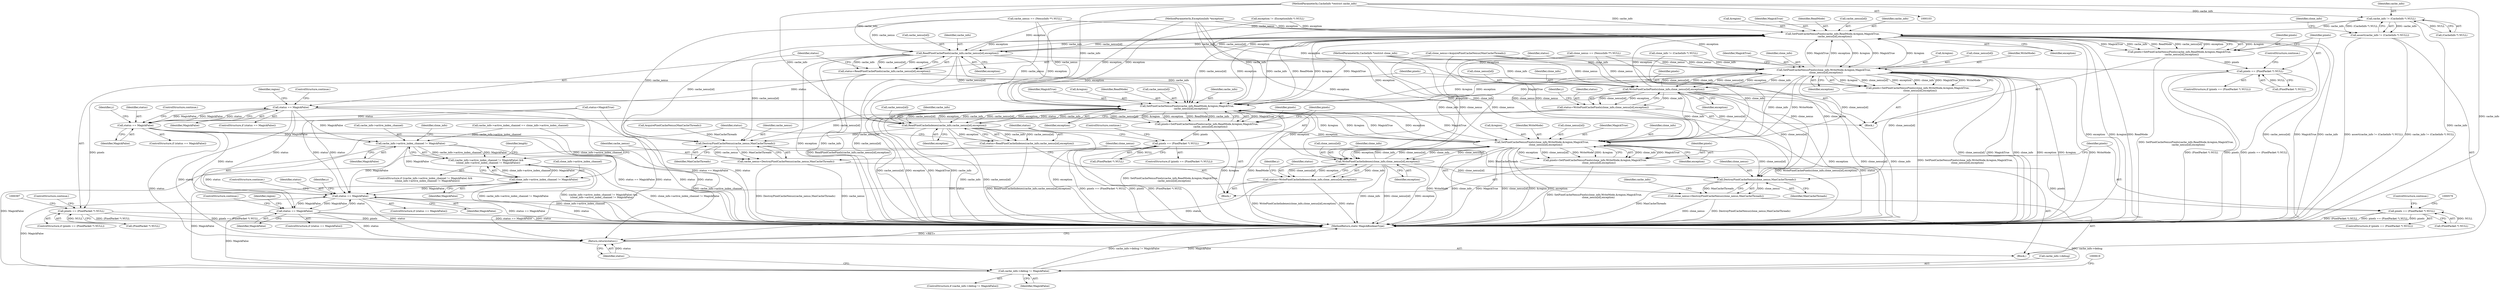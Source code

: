 digraph "0_ImageMagick_a54fe0e8600eaf3dc6fe717d3c0398001507f723@pointer" {
"1000105" [label="(MethodParameterIn,CacheInfo *restrict cache_info)"];
"1000115" [label="(Call,cache_info != (CacheInfo *) NULL)"];
"1000114" [label="(Call,assert(cache_info != (CacheInfo *) NULL))"];
"1000340" [label="(Call,SetPixelCacheNexusPixels(cache_info,ReadMode,&region,MagickTrue,\n      cache_nexus[id],exception))"];
"1000338" [label="(Call,pixels=SetPixelCacheNexusPixels(cache_info,ReadMode,&region,MagickTrue,\n      cache_nexus[id],exception))"];
"1000351" [label="(Call,pixels == (PixelPacket *) NULL)"];
"1000359" [label="(Call,ReadPixelCachePixels(cache_info,cache_nexus[id],exception))"];
"1000357" [label="(Call,status=ReadPixelCachePixels(cache_info,cache_nexus[id],exception))"];
"1000366" [label="(Call,status == MagickFalse)"];
"1000303" [label="(Call,status == MagickFalse)"];
"1000436" [label="(Call,cache_info->active_index_channel != MagickFalse)"];
"1000435" [label="(Call,(cache_info->active_index_channel != MagickFalse) &&\n      (clone_info->active_index_channel != MagickFalse))"];
"1000441" [label="(Call,clone_info->active_index_channel != MagickFalse)"];
"1000485" [label="(Call,status == MagickFalse)"];
"1000548" [label="(Call,status == MagickFalse)"];
"1000611" [label="(Call,cache_info->debug != MagickFalse)"];
"1000645" [label="(Return,return(status);)"];
"1000379" [label="(Call,SetPixelCacheNexusPixels(clone_info,WriteMode,&region,MagickTrue,\n      clone_nexus[id],exception))"];
"1000377" [label="(Call,pixels=SetPixelCacheNexusPixels(clone_info,WriteMode,&region,MagickTrue,\n      clone_nexus[id],exception))"];
"1000390" [label="(Call,pixels == (PixelPacket *) NULL)"];
"1000428" [label="(Call,WritePixelCachePixels(clone_info,clone_nexus[id],exception))"];
"1000426" [label="(Call,status=WritePixelCachePixels(clone_info,clone_nexus[id],exception))"];
"1000522" [label="(Call,SetPixelCacheNexusPixels(cache_info,ReadMode,&region,MagickTrue,\n          cache_nexus[id],exception))"];
"1000520" [label="(Call,pixels=SetPixelCacheNexusPixels(cache_info,ReadMode,&region,MagickTrue,\n          cache_nexus[id],exception))"];
"1000533" [label="(Call,pixels == (PixelPacket *) NULL)"];
"1000541" [label="(Call,ReadPixelCacheIndexes(cache_info,cache_nexus[id],exception))"];
"1000539" [label="(Call,status=ReadPixelCacheIndexes(cache_info,cache_nexus[id],exception))"];
"1000561" [label="(Call,SetPixelCacheNexusPixels(clone_info,WriteMode,&region,MagickTrue,\n          clone_nexus[id],exception))"];
"1000559" [label="(Call,pixels=SetPixelCacheNexusPixels(clone_info,WriteMode,&region,MagickTrue,\n          clone_nexus[id],exception))"];
"1000572" [label="(Call,pixels == (PixelPacket *) NULL)"];
"1000594" [label="(Call,WritePixelCacheIndexes(clone_info,clone_nexus[id],exception))"];
"1000592" [label="(Call,status=WritePixelCacheIndexes(clone_info,clone_nexus[id],exception))"];
"1000607" [label="(Call,DestroyPixelCacheNexus(clone_nexus,MaxCacheThreads))"];
"1000605" [label="(Call,clone_nexus=DestroyPixelCacheNexus(clone_nexus,MaxCacheThreads))"];
"1000602" [label="(Call,DestroyPixelCacheNexus(cache_nexus,MaxCacheThreads))"];
"1000600" [label="(Call,cache_nexus=DestroyPixelCacheNexus(cache_nexus,MaxCacheThreads))"];
"1000491" [label="(Identifier,y)"];
"1000350" [label="(ControlStructure,if (pixels == (PixelPacket *) NULL))"];
"1000295" [label="(Block,)"];
"1000305" [label="(Identifier,MagickFalse)"];
"1000441" [label="(Call,clone_info->active_index_channel != MagickFalse)"];
"1000577" [label="(ControlStructure,continue;)"];
"1000603" [label="(Identifier,cache_nexus)"];
"1000613" [label="(Identifier,cache_info)"];
"1000254" [label="(Call,clone_nexus == (NexusInfo **) NULL)"];
"1000542" [label="(Identifier,cache_info)"];
"1000368" [label="(Identifier,MagickFalse)"];
"1000427" [label="(Identifier,status)"];
"1000532" [label="(ControlStructure,if (pixels == (PixelPacket *) NULL))"];
"1000107" [label="(Block,)"];
"1000527" [label="(Identifier,MagickTrue)"];
"1000382" [label="(Call,&region)"];
"1000372" [label="(Identifier,region)"];
"1000571" [label="(ControlStructure,if (pixels == (PixelPacket *) NULL))"];
"1000612" [label="(Call,cache_info->debug)"];
"1000538" [label="(ControlStructure,continue;)"];
"1000567" [label="(Call,clone_nexus[id])"];
"1000361" [label="(Call,cache_nexus[id])"];
"1000279" [label="(Call,status=MagickTrue)"];
"1000392" [label="(Call,(PixelPacket *) NULL)"];
"1000357" [label="(Call,status=ReadPixelCachePixels(cache_info,cache_nexus[id],exception))"];
"1000531" [label="(Identifier,exception)"];
"1000127" [label="(Call,exception != (ExceptionInfo *) NULL)"];
"1000294" [label="(Identifier,y)"];
"1000343" [label="(Call,&region)"];
"1000351" [label="(Call,pixels == (PixelPacket *) NULL)"];
"1000604" [label="(Identifier,MaxCacheThreads)"];
"1000122" [label="(Identifier,clone_info)"];
"1000611" [label="(Call,cache_info->debug != MagickFalse)"];
"1000525" [label="(Call,&region)"];
"1000543" [label="(Call,cache_nexus[id])"];
"1000442" [label="(Call,clone_info->active_index_channel)"];
"1000570" [label="(Identifier,exception)"];
"1000548" [label="(Call,status == MagickFalse)"];
"1000181" [label="(Call,cache_info->active_index_channel == clone_info->active_index_channel)"];
"1000379" [label="(Call,SetPixelCacheNexusPixels(clone_info,WriteMode,&region,MagickTrue,\n      clone_nexus[id],exception))"];
"1000646" [label="(Identifier,status)"];
"1000534" [label="(Identifier,pixels)"];
"1000364" [label="(Identifier,exception)"];
"1000360" [label="(Identifier,cache_info)"];
"1000522" [label="(Call,SetPixelCacheNexusPixels(cache_info,ReadMode,&region,MagickTrue,\n          cache_nexus[id],exception))"];
"1000309" [label="(Identifier,y)"];
"1000488" [label="(ControlStructure,continue;)"];
"1000345" [label="(Identifier,MagickTrue)"];
"1000559" [label="(Call,pixels=SetPixelCacheNexusPixels(clone_info,WriteMode,&region,MagickTrue,\n          clone_nexus[id],exception))"];
"1000524" [label="(Identifier,ReadMode)"];
"1000521" [label="(Identifier,pixels)"];
"1000121" [label="(Call,clone_info != (CacheInfo *) NULL)"];
"1000430" [label="(Call,clone_nexus[id])"];
"1000566" [label="(Identifier,MagickTrue)"];
"1000391" [label="(Identifier,pixels)"];
"1000352" [label="(Identifier,pixels)"];
"1000560" [label="(Identifier,pixels)"];
"1000340" [label="(Call,SetPixelCacheNexusPixels(cache_info,ReadMode,&region,MagickTrue,\n      cache_nexus[id],exception))"];
"1000390" [label="(Call,pixels == (PixelPacket *) NULL)"];
"1000385" [label="(Call,clone_nexus[id])"];
"1000572" [label="(Call,pixels == (PixelPacket *) NULL)"];
"1000609" [label="(Identifier,MaxCacheThreads)"];
"1000304" [label="(Identifier,status)"];
"1000533" [label="(Call,pixels == (PixelPacket *) NULL)"];
"1000647" [label="(MethodReturn,static MagickBooleanType)"];
"1000104" [label="(MethodParameterIn,CacheInfo *restrict clone_info)"];
"1000434" [label="(ControlStructure,if ((cache_info->active_index_channel != MagickFalse) &&\n      (clone_info->active_index_channel != MagickFalse)))"];
"1000539" [label="(Call,status=ReadPixelCacheIndexes(cache_info,cache_nexus[id],exception))"];
"1000550" [label="(Identifier,MagickFalse)"];
"1000546" [label="(Identifier,exception)"];
"1000106" [label="(MethodParameterIn,ExceptionInfo *exception)"];
"1000381" [label="(Identifier,WriteMode)"];
"1000547" [label="(ControlStructure,if (status == MagickFalse))"];
"1000389" [label="(ControlStructure,if (pixels == (PixelPacket *) NULL))"];
"1000365" [label="(ControlStructure,if (status == MagickFalse))"];
"1000116" [label="(Identifier,cache_info)"];
"1000540" [label="(Identifier,status)"];
"1000574" [label="(Call,(PixelPacket *) NULL)"];
"1000541" [label="(Call,ReadPixelCacheIndexes(cache_info,cache_nexus[id],exception))"];
"1000384" [label="(Identifier,MagickTrue)"];
"1000303" [label="(Call,status == MagickFalse)"];
"1000599" [label="(Identifier,exception)"];
"1000342" [label="(Identifier,ReadMode)"];
"1000610" [label="(ControlStructure,if (cache_info->debug != MagickFalse))"];
"1000426" [label="(Call,status=WritePixelCachePixels(clone_info,clone_nexus[id],exception))"];
"1000562" [label="(Identifier,clone_info)"];
"1000380" [label="(Identifier,clone_info)"];
"1000607" [label="(Call,DestroyPixelCacheNexus(clone_nexus,MaxCacheThreads))"];
"1000484" [label="(ControlStructure,if (status == MagickFalse))"];
"1000476" [label="(Identifier,y)"];
"1000377" [label="(Call,pixels=SetPixelCacheNexusPixels(clone_info,WriteMode,&region,MagickTrue,\n      clone_nexus[id],exception))"];
"1000346" [label="(Call,cache_nexus[id])"];
"1000551" [label="(ControlStructure,continue;)"];
"1000378" [label="(Identifier,pixels)"];
"1000615" [label="(Identifier,MagickFalse)"];
"1000554" [label="(Identifier,region)"];
"1000245" [label="(Call,AcquirePixelCacheNexus(MaxCacheThreads))"];
"1000564" [label="(Call,&region)"];
"1000602" [label="(Call,DestroyPixelCacheNexus(cache_nexus,MaxCacheThreads))"];
"1000436" [label="(Call,cache_info->active_index_channel != MagickFalse)"];
"1000433" [label="(Identifier,exception)"];
"1000349" [label="(Identifier,exception)"];
"1000645" [label="(Return,return(status);)"];
"1000594" [label="(Call,WritePixelCacheIndexes(clone_info,clone_nexus[id],exception))"];
"1000339" [label="(Identifier,pixels)"];
"1000573" [label="(Identifier,pixels)"];
"1000600" [label="(Call,cache_nexus=DestroyPixelCacheNexus(cache_nexus,MaxCacheThreads))"];
"1000520" [label="(Call,pixels=SetPixelCacheNexusPixels(cache_info,ReadMode,&region,MagickTrue,\n          cache_nexus[id],exception))"];
"1000445" [label="(Identifier,MagickFalse)"];
"1000338" [label="(Call,pixels=SetPixelCacheNexusPixels(cache_info,ReadMode,&region,MagickTrue,\n      cache_nexus[id],exception))"];
"1000341" [label="(Identifier,cache_info)"];
"1000356" [label="(ControlStructure,continue;)"];
"1000395" [label="(ControlStructure,continue;)"];
"1000605" [label="(Call,clone_nexus=DestroyPixelCacheNexus(clone_nexus,MaxCacheThreads))"];
"1000528" [label="(Call,cache_nexus[id])"];
"1000117" [label="(Call,(CacheInfo *) NULL)"];
"1000601" [label="(Identifier,cache_nexus)"];
"1000249" [label="(Call,cache_nexus == (NexusInfo **) NULL)"];
"1000105" [label="(MethodParameterIn,CacheInfo *restrict cache_info)"];
"1000437" [label="(Call,cache_info->active_index_channel)"];
"1000353" [label="(Call,(PixelPacket *) NULL)"];
"1000367" [label="(Identifier,status)"];
"1000486" [label="(Identifier,status)"];
"1000549" [label="(Identifier,status)"];
"1000523" [label="(Identifier,cache_info)"];
"1000487" [label="(Identifier,MagickFalse)"];
"1000606" [label="(Identifier,clone_nexus)"];
"1000596" [label="(Call,clone_nexus[id])"];
"1000595" [label="(Identifier,clone_info)"];
"1000428" [label="(Call,WritePixelCachePixels(clone_info,clone_nexus[id],exception))"];
"1000440" [label="(Identifier,MagickFalse)"];
"1000114" [label="(Call,assert(cache_info != (CacheInfo *) NULL))"];
"1000243" [label="(Call,clone_nexus=AcquirePixelCacheNexus(MaxCacheThreads))"];
"1000477" [label="(Block,)"];
"1000608" [label="(Identifier,clone_nexus)"];
"1000485" [label="(Call,status == MagickFalse)"];
"1000448" [label="(Identifier,length)"];
"1000369" [label="(ControlStructure,continue;)"];
"1000535" [label="(Call,(PixelPacket *) NULL)"];
"1000592" [label="(Call,status=WritePixelCacheIndexes(clone_info,clone_nexus[id],exception))"];
"1000302" [label="(ControlStructure,if (status == MagickFalse))"];
"1000561" [label="(Call,SetPixelCacheNexusPixels(clone_info,WriteMode,&region,MagickTrue,\n          clone_nexus[id],exception))"];
"1000435" [label="(Call,(cache_info->active_index_channel != MagickFalse) &&\n      (clone_info->active_index_channel != MagickFalse))"];
"1000593" [label="(Identifier,status)"];
"1000388" [label="(Identifier,exception)"];
"1000429" [label="(Identifier,clone_info)"];
"1000563" [label="(Identifier,WriteMode)"];
"1000115" [label="(Call,cache_info != (CacheInfo *) NULL)"];
"1000306" [label="(ControlStructure,continue;)"];
"1000443" [label="(Identifier,clone_info)"];
"1000358" [label="(Identifier,status)"];
"1000359" [label="(Call,ReadPixelCachePixels(cache_info,cache_nexus[id],exception))"];
"1000366" [label="(Call,status == MagickFalse)"];
"1000105" -> "1000103"  [label="AST: "];
"1000105" -> "1000647"  [label="DDG: cache_info"];
"1000105" -> "1000115"  [label="DDG: cache_info"];
"1000105" -> "1000340"  [label="DDG: cache_info"];
"1000105" -> "1000359"  [label="DDG: cache_info"];
"1000105" -> "1000522"  [label="DDG: cache_info"];
"1000105" -> "1000541"  [label="DDG: cache_info"];
"1000115" -> "1000114"  [label="AST: "];
"1000115" -> "1000117"  [label="CFG: "];
"1000116" -> "1000115"  [label="AST: "];
"1000117" -> "1000115"  [label="AST: "];
"1000114" -> "1000115"  [label="CFG: "];
"1000115" -> "1000647"  [label="DDG: cache_info"];
"1000115" -> "1000114"  [label="DDG: cache_info"];
"1000115" -> "1000114"  [label="DDG: (CacheInfo *) NULL"];
"1000117" -> "1000115"  [label="DDG: NULL"];
"1000115" -> "1000340"  [label="DDG: cache_info"];
"1000115" -> "1000522"  [label="DDG: cache_info"];
"1000114" -> "1000107"  [label="AST: "];
"1000122" -> "1000114"  [label="CFG: "];
"1000114" -> "1000647"  [label="DDG: assert(cache_info != (CacheInfo *) NULL)"];
"1000114" -> "1000647"  [label="DDG: cache_info != (CacheInfo *) NULL"];
"1000340" -> "1000338"  [label="AST: "];
"1000340" -> "1000349"  [label="CFG: "];
"1000341" -> "1000340"  [label="AST: "];
"1000342" -> "1000340"  [label="AST: "];
"1000343" -> "1000340"  [label="AST: "];
"1000345" -> "1000340"  [label="AST: "];
"1000346" -> "1000340"  [label="AST: "];
"1000349" -> "1000340"  [label="AST: "];
"1000338" -> "1000340"  [label="CFG: "];
"1000340" -> "1000647"  [label="DDG: exception"];
"1000340" -> "1000647"  [label="DDG: &region"];
"1000340" -> "1000647"  [label="DDG: ReadMode"];
"1000340" -> "1000647"  [label="DDG: cache_nexus[id]"];
"1000340" -> "1000647"  [label="DDG: MagickTrue"];
"1000340" -> "1000647"  [label="DDG: cache_info"];
"1000340" -> "1000338"  [label="DDG: &region"];
"1000340" -> "1000338"  [label="DDG: MagickTrue"];
"1000340" -> "1000338"  [label="DDG: cache_info"];
"1000340" -> "1000338"  [label="DDG: ReadMode"];
"1000340" -> "1000338"  [label="DDG: cache_nexus[id]"];
"1000340" -> "1000338"  [label="DDG: exception"];
"1000359" -> "1000340"  [label="DDG: cache_info"];
"1000359" -> "1000340"  [label="DDG: cache_nexus[id]"];
"1000359" -> "1000340"  [label="DDG: exception"];
"1000379" -> "1000340"  [label="DDG: &region"];
"1000379" -> "1000340"  [label="DDG: MagickTrue"];
"1000379" -> "1000340"  [label="DDG: exception"];
"1000249" -> "1000340"  [label="DDG: cache_nexus"];
"1000428" -> "1000340"  [label="DDG: exception"];
"1000127" -> "1000340"  [label="DDG: exception"];
"1000106" -> "1000340"  [label="DDG: exception"];
"1000340" -> "1000359"  [label="DDG: cache_info"];
"1000340" -> "1000359"  [label="DDG: cache_nexus[id]"];
"1000340" -> "1000359"  [label="DDG: exception"];
"1000340" -> "1000379"  [label="DDG: &region"];
"1000340" -> "1000379"  [label="DDG: MagickTrue"];
"1000340" -> "1000522"  [label="DDG: cache_info"];
"1000340" -> "1000522"  [label="DDG: ReadMode"];
"1000340" -> "1000522"  [label="DDG: &region"];
"1000340" -> "1000522"  [label="DDG: MagickTrue"];
"1000340" -> "1000522"  [label="DDG: cache_nexus[id]"];
"1000340" -> "1000522"  [label="DDG: exception"];
"1000340" -> "1000602"  [label="DDG: cache_nexus[id]"];
"1000338" -> "1000295"  [label="AST: "];
"1000339" -> "1000338"  [label="AST: "];
"1000352" -> "1000338"  [label="CFG: "];
"1000338" -> "1000647"  [label="DDG: SetPixelCacheNexusPixels(cache_info,ReadMode,&region,MagickTrue,\n      cache_nexus[id],exception)"];
"1000338" -> "1000351"  [label="DDG: pixels"];
"1000351" -> "1000350"  [label="AST: "];
"1000351" -> "1000353"  [label="CFG: "];
"1000352" -> "1000351"  [label="AST: "];
"1000353" -> "1000351"  [label="AST: "];
"1000356" -> "1000351"  [label="CFG: "];
"1000358" -> "1000351"  [label="CFG: "];
"1000351" -> "1000647"  [label="DDG: pixels == (PixelPacket *) NULL"];
"1000351" -> "1000647"  [label="DDG: (PixelPacket *) NULL"];
"1000351" -> "1000647"  [label="DDG: pixels"];
"1000353" -> "1000351"  [label="DDG: NULL"];
"1000359" -> "1000357"  [label="AST: "];
"1000359" -> "1000364"  [label="CFG: "];
"1000360" -> "1000359"  [label="AST: "];
"1000361" -> "1000359"  [label="AST: "];
"1000364" -> "1000359"  [label="AST: "];
"1000357" -> "1000359"  [label="CFG: "];
"1000359" -> "1000647"  [label="DDG: cache_nexus[id]"];
"1000359" -> "1000647"  [label="DDG: exception"];
"1000359" -> "1000647"  [label="DDG: cache_info"];
"1000359" -> "1000357"  [label="DDG: cache_info"];
"1000359" -> "1000357"  [label="DDG: cache_nexus[id]"];
"1000359" -> "1000357"  [label="DDG: exception"];
"1000249" -> "1000359"  [label="DDG: cache_nexus"];
"1000106" -> "1000359"  [label="DDG: exception"];
"1000359" -> "1000379"  [label="DDG: exception"];
"1000359" -> "1000522"  [label="DDG: cache_info"];
"1000359" -> "1000522"  [label="DDG: cache_nexus[id]"];
"1000359" -> "1000522"  [label="DDG: exception"];
"1000359" -> "1000602"  [label="DDG: cache_nexus[id]"];
"1000357" -> "1000295"  [label="AST: "];
"1000358" -> "1000357"  [label="AST: "];
"1000367" -> "1000357"  [label="CFG: "];
"1000357" -> "1000647"  [label="DDG: ReadPixelCachePixels(cache_info,cache_nexus[id],exception)"];
"1000357" -> "1000366"  [label="DDG: status"];
"1000366" -> "1000365"  [label="AST: "];
"1000366" -> "1000368"  [label="CFG: "];
"1000367" -> "1000366"  [label="AST: "];
"1000368" -> "1000366"  [label="AST: "];
"1000369" -> "1000366"  [label="CFG: "];
"1000372" -> "1000366"  [label="CFG: "];
"1000366" -> "1000647"  [label="DDG: status"];
"1000366" -> "1000647"  [label="DDG: status == MagickFalse"];
"1000366" -> "1000303"  [label="DDG: status"];
"1000366" -> "1000303"  [label="DDG: MagickFalse"];
"1000303" -> "1000366"  [label="DDG: MagickFalse"];
"1000366" -> "1000436"  [label="DDG: MagickFalse"];
"1000366" -> "1000485"  [label="DDG: status"];
"1000366" -> "1000645"  [label="DDG: status"];
"1000303" -> "1000302"  [label="AST: "];
"1000303" -> "1000305"  [label="CFG: "];
"1000304" -> "1000303"  [label="AST: "];
"1000305" -> "1000303"  [label="AST: "];
"1000306" -> "1000303"  [label="CFG: "];
"1000309" -> "1000303"  [label="CFG: "];
"1000303" -> "1000647"  [label="DDG: status"];
"1000303" -> "1000647"  [label="DDG: status == MagickFalse"];
"1000426" -> "1000303"  [label="DDG: status"];
"1000279" -> "1000303"  [label="DDG: status"];
"1000303" -> "1000436"  [label="DDG: MagickFalse"];
"1000303" -> "1000485"  [label="DDG: status"];
"1000303" -> "1000645"  [label="DDG: status"];
"1000436" -> "1000435"  [label="AST: "];
"1000436" -> "1000440"  [label="CFG: "];
"1000437" -> "1000436"  [label="AST: "];
"1000440" -> "1000436"  [label="AST: "];
"1000443" -> "1000436"  [label="CFG: "];
"1000435" -> "1000436"  [label="CFG: "];
"1000436" -> "1000647"  [label="DDG: cache_info->active_index_channel"];
"1000436" -> "1000435"  [label="DDG: cache_info->active_index_channel"];
"1000436" -> "1000435"  [label="DDG: MagickFalse"];
"1000181" -> "1000436"  [label="DDG: cache_info->active_index_channel"];
"1000436" -> "1000441"  [label="DDG: MagickFalse"];
"1000436" -> "1000485"  [label="DDG: MagickFalse"];
"1000436" -> "1000611"  [label="DDG: MagickFalse"];
"1000435" -> "1000434"  [label="AST: "];
"1000435" -> "1000441"  [label="CFG: "];
"1000441" -> "1000435"  [label="AST: "];
"1000448" -> "1000435"  [label="CFG: "];
"1000601" -> "1000435"  [label="CFG: "];
"1000435" -> "1000647"  [label="DDG: cache_info->active_index_channel != MagickFalse"];
"1000435" -> "1000647"  [label="DDG: (cache_info->active_index_channel != MagickFalse) &&\n      (clone_info->active_index_channel != MagickFalse)"];
"1000435" -> "1000647"  [label="DDG: clone_info->active_index_channel != MagickFalse"];
"1000441" -> "1000435"  [label="DDG: clone_info->active_index_channel"];
"1000441" -> "1000435"  [label="DDG: MagickFalse"];
"1000441" -> "1000445"  [label="CFG: "];
"1000442" -> "1000441"  [label="AST: "];
"1000445" -> "1000441"  [label="AST: "];
"1000441" -> "1000647"  [label="DDG: clone_info->active_index_channel"];
"1000181" -> "1000441"  [label="DDG: clone_info->active_index_channel"];
"1000441" -> "1000485"  [label="DDG: MagickFalse"];
"1000441" -> "1000611"  [label="DDG: MagickFalse"];
"1000485" -> "1000484"  [label="AST: "];
"1000485" -> "1000487"  [label="CFG: "];
"1000486" -> "1000485"  [label="AST: "];
"1000487" -> "1000485"  [label="AST: "];
"1000488" -> "1000485"  [label="CFG: "];
"1000491" -> "1000485"  [label="CFG: "];
"1000485" -> "1000647"  [label="DDG: status"];
"1000485" -> "1000647"  [label="DDG: status == MagickFalse"];
"1000426" -> "1000485"  [label="DDG: status"];
"1000548" -> "1000485"  [label="DDG: status"];
"1000548" -> "1000485"  [label="DDG: MagickFalse"];
"1000592" -> "1000485"  [label="DDG: status"];
"1000279" -> "1000485"  [label="DDG: status"];
"1000485" -> "1000548"  [label="DDG: MagickFalse"];
"1000485" -> "1000611"  [label="DDG: MagickFalse"];
"1000485" -> "1000645"  [label="DDG: status"];
"1000548" -> "1000547"  [label="AST: "];
"1000548" -> "1000550"  [label="CFG: "];
"1000549" -> "1000548"  [label="AST: "];
"1000550" -> "1000548"  [label="AST: "];
"1000551" -> "1000548"  [label="CFG: "];
"1000554" -> "1000548"  [label="CFG: "];
"1000548" -> "1000647"  [label="DDG: status == MagickFalse"];
"1000548" -> "1000647"  [label="DDG: status"];
"1000539" -> "1000548"  [label="DDG: status"];
"1000548" -> "1000611"  [label="DDG: MagickFalse"];
"1000548" -> "1000645"  [label="DDG: status"];
"1000611" -> "1000610"  [label="AST: "];
"1000611" -> "1000615"  [label="CFG: "];
"1000612" -> "1000611"  [label="AST: "];
"1000615" -> "1000611"  [label="AST: "];
"1000619" -> "1000611"  [label="CFG: "];
"1000646" -> "1000611"  [label="CFG: "];
"1000611" -> "1000647"  [label="DDG: cache_info->debug != MagickFalse"];
"1000611" -> "1000647"  [label="DDG: MagickFalse"];
"1000611" -> "1000647"  [label="DDG: cache_info->debug"];
"1000645" -> "1000107"  [label="AST: "];
"1000645" -> "1000646"  [label="CFG: "];
"1000646" -> "1000645"  [label="AST: "];
"1000647" -> "1000645"  [label="CFG: "];
"1000645" -> "1000647"  [label="DDG: <RET>"];
"1000646" -> "1000645"  [label="DDG: status"];
"1000426" -> "1000645"  [label="DDG: status"];
"1000592" -> "1000645"  [label="DDG: status"];
"1000279" -> "1000645"  [label="DDG: status"];
"1000379" -> "1000377"  [label="AST: "];
"1000379" -> "1000388"  [label="CFG: "];
"1000380" -> "1000379"  [label="AST: "];
"1000381" -> "1000379"  [label="AST: "];
"1000382" -> "1000379"  [label="AST: "];
"1000384" -> "1000379"  [label="AST: "];
"1000385" -> "1000379"  [label="AST: "];
"1000388" -> "1000379"  [label="AST: "];
"1000377" -> "1000379"  [label="CFG: "];
"1000379" -> "1000647"  [label="DDG: MagickTrue"];
"1000379" -> "1000647"  [label="DDG: clone_info"];
"1000379" -> "1000647"  [label="DDG: exception"];
"1000379" -> "1000647"  [label="DDG: &region"];
"1000379" -> "1000647"  [label="DDG: WriteMode"];
"1000379" -> "1000647"  [label="DDG: clone_nexus[id]"];
"1000379" -> "1000377"  [label="DDG: &region"];
"1000379" -> "1000377"  [label="DDG: clone_nexus[id]"];
"1000379" -> "1000377"  [label="DDG: exception"];
"1000379" -> "1000377"  [label="DDG: clone_info"];
"1000379" -> "1000377"  [label="DDG: MagickTrue"];
"1000379" -> "1000377"  [label="DDG: WriteMode"];
"1000121" -> "1000379"  [label="DDG: clone_info"];
"1000428" -> "1000379"  [label="DDG: clone_info"];
"1000428" -> "1000379"  [label="DDG: clone_nexus[id]"];
"1000104" -> "1000379"  [label="DDG: clone_info"];
"1000254" -> "1000379"  [label="DDG: clone_nexus"];
"1000243" -> "1000379"  [label="DDG: clone_nexus"];
"1000106" -> "1000379"  [label="DDG: exception"];
"1000379" -> "1000428"  [label="DDG: clone_info"];
"1000379" -> "1000428"  [label="DDG: clone_nexus[id]"];
"1000379" -> "1000428"  [label="DDG: exception"];
"1000379" -> "1000522"  [label="DDG: &region"];
"1000379" -> "1000522"  [label="DDG: MagickTrue"];
"1000379" -> "1000522"  [label="DDG: exception"];
"1000379" -> "1000561"  [label="DDG: clone_info"];
"1000379" -> "1000561"  [label="DDG: WriteMode"];
"1000379" -> "1000561"  [label="DDG: clone_nexus[id]"];
"1000379" -> "1000607"  [label="DDG: clone_nexus[id]"];
"1000377" -> "1000295"  [label="AST: "];
"1000378" -> "1000377"  [label="AST: "];
"1000391" -> "1000377"  [label="CFG: "];
"1000377" -> "1000647"  [label="DDG: SetPixelCacheNexusPixels(clone_info,WriteMode,&region,MagickTrue,\n      clone_nexus[id],exception)"];
"1000377" -> "1000390"  [label="DDG: pixels"];
"1000390" -> "1000389"  [label="AST: "];
"1000390" -> "1000392"  [label="CFG: "];
"1000391" -> "1000390"  [label="AST: "];
"1000392" -> "1000390"  [label="AST: "];
"1000395" -> "1000390"  [label="CFG: "];
"1000397" -> "1000390"  [label="CFG: "];
"1000390" -> "1000647"  [label="DDG: (PixelPacket *) NULL"];
"1000390" -> "1000647"  [label="DDG: pixels == (PixelPacket *) NULL"];
"1000390" -> "1000647"  [label="DDG: pixels"];
"1000392" -> "1000390"  [label="DDG: NULL"];
"1000428" -> "1000426"  [label="AST: "];
"1000428" -> "1000433"  [label="CFG: "];
"1000429" -> "1000428"  [label="AST: "];
"1000430" -> "1000428"  [label="AST: "];
"1000433" -> "1000428"  [label="AST: "];
"1000426" -> "1000428"  [label="CFG: "];
"1000428" -> "1000647"  [label="DDG: exception"];
"1000428" -> "1000647"  [label="DDG: clone_nexus[id]"];
"1000428" -> "1000647"  [label="DDG: clone_info"];
"1000428" -> "1000426"  [label="DDG: clone_info"];
"1000428" -> "1000426"  [label="DDG: clone_nexus[id]"];
"1000428" -> "1000426"  [label="DDG: exception"];
"1000104" -> "1000428"  [label="DDG: clone_info"];
"1000254" -> "1000428"  [label="DDG: clone_nexus"];
"1000243" -> "1000428"  [label="DDG: clone_nexus"];
"1000106" -> "1000428"  [label="DDG: exception"];
"1000428" -> "1000522"  [label="DDG: exception"];
"1000428" -> "1000561"  [label="DDG: clone_info"];
"1000428" -> "1000561"  [label="DDG: clone_nexus[id]"];
"1000428" -> "1000607"  [label="DDG: clone_nexus[id]"];
"1000426" -> "1000295"  [label="AST: "];
"1000427" -> "1000426"  [label="AST: "];
"1000294" -> "1000426"  [label="CFG: "];
"1000426" -> "1000647"  [label="DDG: WritePixelCachePixels(clone_info,clone_nexus[id],exception)"];
"1000426" -> "1000647"  [label="DDG: status"];
"1000522" -> "1000520"  [label="AST: "];
"1000522" -> "1000531"  [label="CFG: "];
"1000523" -> "1000522"  [label="AST: "];
"1000524" -> "1000522"  [label="AST: "];
"1000525" -> "1000522"  [label="AST: "];
"1000527" -> "1000522"  [label="AST: "];
"1000528" -> "1000522"  [label="AST: "];
"1000531" -> "1000522"  [label="AST: "];
"1000520" -> "1000522"  [label="CFG: "];
"1000522" -> "1000647"  [label="DDG: &region"];
"1000522" -> "1000647"  [label="DDG: ReadMode"];
"1000522" -> "1000647"  [label="DDG: cache_nexus[id]"];
"1000522" -> "1000647"  [label="DDG: exception"];
"1000522" -> "1000647"  [label="DDG: MagickTrue"];
"1000522" -> "1000647"  [label="DDG: cache_info"];
"1000522" -> "1000520"  [label="DDG: MagickTrue"];
"1000522" -> "1000520"  [label="DDG: cache_nexus[id]"];
"1000522" -> "1000520"  [label="DDG: &region"];
"1000522" -> "1000520"  [label="DDG: exception"];
"1000522" -> "1000520"  [label="DDG: ReadMode"];
"1000522" -> "1000520"  [label="DDG: cache_info"];
"1000541" -> "1000522"  [label="DDG: cache_info"];
"1000541" -> "1000522"  [label="DDG: cache_nexus[id]"];
"1000541" -> "1000522"  [label="DDG: exception"];
"1000561" -> "1000522"  [label="DDG: &region"];
"1000561" -> "1000522"  [label="DDG: MagickTrue"];
"1000561" -> "1000522"  [label="DDG: exception"];
"1000249" -> "1000522"  [label="DDG: cache_nexus"];
"1000594" -> "1000522"  [label="DDG: exception"];
"1000127" -> "1000522"  [label="DDG: exception"];
"1000106" -> "1000522"  [label="DDG: exception"];
"1000522" -> "1000541"  [label="DDG: cache_info"];
"1000522" -> "1000541"  [label="DDG: cache_nexus[id]"];
"1000522" -> "1000541"  [label="DDG: exception"];
"1000522" -> "1000561"  [label="DDG: &region"];
"1000522" -> "1000561"  [label="DDG: MagickTrue"];
"1000522" -> "1000602"  [label="DDG: cache_nexus[id]"];
"1000520" -> "1000477"  [label="AST: "];
"1000521" -> "1000520"  [label="AST: "];
"1000534" -> "1000520"  [label="CFG: "];
"1000520" -> "1000647"  [label="DDG: SetPixelCacheNexusPixels(cache_info,ReadMode,&region,MagickTrue,\n          cache_nexus[id],exception)"];
"1000520" -> "1000533"  [label="DDG: pixels"];
"1000533" -> "1000532"  [label="AST: "];
"1000533" -> "1000535"  [label="CFG: "];
"1000534" -> "1000533"  [label="AST: "];
"1000535" -> "1000533"  [label="AST: "];
"1000538" -> "1000533"  [label="CFG: "];
"1000540" -> "1000533"  [label="CFG: "];
"1000533" -> "1000647"  [label="DDG: pixels == (PixelPacket *) NULL"];
"1000533" -> "1000647"  [label="DDG: pixels"];
"1000533" -> "1000647"  [label="DDG: (PixelPacket *) NULL"];
"1000535" -> "1000533"  [label="DDG: NULL"];
"1000541" -> "1000539"  [label="AST: "];
"1000541" -> "1000546"  [label="CFG: "];
"1000542" -> "1000541"  [label="AST: "];
"1000543" -> "1000541"  [label="AST: "];
"1000546" -> "1000541"  [label="AST: "];
"1000539" -> "1000541"  [label="CFG: "];
"1000541" -> "1000647"  [label="DDG: exception"];
"1000541" -> "1000647"  [label="DDG: cache_info"];
"1000541" -> "1000647"  [label="DDG: cache_nexus[id]"];
"1000541" -> "1000539"  [label="DDG: cache_info"];
"1000541" -> "1000539"  [label="DDG: cache_nexus[id]"];
"1000541" -> "1000539"  [label="DDG: exception"];
"1000249" -> "1000541"  [label="DDG: cache_nexus"];
"1000106" -> "1000541"  [label="DDG: exception"];
"1000541" -> "1000561"  [label="DDG: exception"];
"1000541" -> "1000602"  [label="DDG: cache_nexus[id]"];
"1000539" -> "1000477"  [label="AST: "];
"1000540" -> "1000539"  [label="AST: "];
"1000549" -> "1000539"  [label="CFG: "];
"1000539" -> "1000647"  [label="DDG: ReadPixelCacheIndexes(cache_info,cache_nexus[id],exception)"];
"1000561" -> "1000559"  [label="AST: "];
"1000561" -> "1000570"  [label="CFG: "];
"1000562" -> "1000561"  [label="AST: "];
"1000563" -> "1000561"  [label="AST: "];
"1000564" -> "1000561"  [label="AST: "];
"1000566" -> "1000561"  [label="AST: "];
"1000567" -> "1000561"  [label="AST: "];
"1000570" -> "1000561"  [label="AST: "];
"1000559" -> "1000561"  [label="CFG: "];
"1000561" -> "1000647"  [label="DDG: WriteMode"];
"1000561" -> "1000647"  [label="DDG: clone_info"];
"1000561" -> "1000647"  [label="DDG: MagickTrue"];
"1000561" -> "1000647"  [label="DDG: clone_nexus[id]"];
"1000561" -> "1000647"  [label="DDG: &region"];
"1000561" -> "1000647"  [label="DDG: exception"];
"1000561" -> "1000559"  [label="DDG: clone_info"];
"1000561" -> "1000559"  [label="DDG: MagickTrue"];
"1000561" -> "1000559"  [label="DDG: exception"];
"1000561" -> "1000559"  [label="DDG: clone_nexus[id]"];
"1000561" -> "1000559"  [label="DDG: WriteMode"];
"1000561" -> "1000559"  [label="DDG: &region"];
"1000121" -> "1000561"  [label="DDG: clone_info"];
"1000594" -> "1000561"  [label="DDG: clone_info"];
"1000594" -> "1000561"  [label="DDG: clone_nexus[id]"];
"1000104" -> "1000561"  [label="DDG: clone_info"];
"1000254" -> "1000561"  [label="DDG: clone_nexus"];
"1000243" -> "1000561"  [label="DDG: clone_nexus"];
"1000106" -> "1000561"  [label="DDG: exception"];
"1000561" -> "1000594"  [label="DDG: clone_info"];
"1000561" -> "1000594"  [label="DDG: clone_nexus[id]"];
"1000561" -> "1000594"  [label="DDG: exception"];
"1000561" -> "1000607"  [label="DDG: clone_nexus[id]"];
"1000559" -> "1000477"  [label="AST: "];
"1000560" -> "1000559"  [label="AST: "];
"1000573" -> "1000559"  [label="CFG: "];
"1000559" -> "1000647"  [label="DDG: SetPixelCacheNexusPixels(clone_info,WriteMode,&region,MagickTrue,\n          clone_nexus[id],exception)"];
"1000559" -> "1000572"  [label="DDG: pixels"];
"1000572" -> "1000571"  [label="AST: "];
"1000572" -> "1000574"  [label="CFG: "];
"1000573" -> "1000572"  [label="AST: "];
"1000574" -> "1000572"  [label="AST: "];
"1000577" -> "1000572"  [label="CFG: "];
"1000579" -> "1000572"  [label="CFG: "];
"1000572" -> "1000647"  [label="DDG: (PixelPacket *) NULL"];
"1000572" -> "1000647"  [label="DDG: pixels == (PixelPacket *) NULL"];
"1000572" -> "1000647"  [label="DDG: pixels"];
"1000574" -> "1000572"  [label="DDG: NULL"];
"1000594" -> "1000592"  [label="AST: "];
"1000594" -> "1000599"  [label="CFG: "];
"1000595" -> "1000594"  [label="AST: "];
"1000596" -> "1000594"  [label="AST: "];
"1000599" -> "1000594"  [label="AST: "];
"1000592" -> "1000594"  [label="CFG: "];
"1000594" -> "1000647"  [label="DDG: exception"];
"1000594" -> "1000647"  [label="DDG: clone_info"];
"1000594" -> "1000647"  [label="DDG: clone_nexus[id]"];
"1000594" -> "1000592"  [label="DDG: clone_info"];
"1000594" -> "1000592"  [label="DDG: clone_nexus[id]"];
"1000594" -> "1000592"  [label="DDG: exception"];
"1000104" -> "1000594"  [label="DDG: clone_info"];
"1000254" -> "1000594"  [label="DDG: clone_nexus"];
"1000243" -> "1000594"  [label="DDG: clone_nexus"];
"1000106" -> "1000594"  [label="DDG: exception"];
"1000594" -> "1000607"  [label="DDG: clone_nexus[id]"];
"1000592" -> "1000477"  [label="AST: "];
"1000593" -> "1000592"  [label="AST: "];
"1000476" -> "1000592"  [label="CFG: "];
"1000592" -> "1000647"  [label="DDG: WritePixelCacheIndexes(clone_info,clone_nexus[id],exception)"];
"1000592" -> "1000647"  [label="DDG: status"];
"1000607" -> "1000605"  [label="AST: "];
"1000607" -> "1000609"  [label="CFG: "];
"1000608" -> "1000607"  [label="AST: "];
"1000609" -> "1000607"  [label="AST: "];
"1000605" -> "1000607"  [label="CFG: "];
"1000607" -> "1000647"  [label="DDG: MaxCacheThreads"];
"1000607" -> "1000605"  [label="DDG: clone_nexus"];
"1000607" -> "1000605"  [label="DDG: MaxCacheThreads"];
"1000254" -> "1000607"  [label="DDG: clone_nexus"];
"1000243" -> "1000607"  [label="DDG: clone_nexus"];
"1000602" -> "1000607"  [label="DDG: MaxCacheThreads"];
"1000605" -> "1000107"  [label="AST: "];
"1000606" -> "1000605"  [label="AST: "];
"1000613" -> "1000605"  [label="CFG: "];
"1000605" -> "1000647"  [label="DDG: DestroyPixelCacheNexus(clone_nexus,MaxCacheThreads)"];
"1000605" -> "1000647"  [label="DDG: clone_nexus"];
"1000602" -> "1000600"  [label="AST: "];
"1000602" -> "1000604"  [label="CFG: "];
"1000603" -> "1000602"  [label="AST: "];
"1000604" -> "1000602"  [label="AST: "];
"1000600" -> "1000602"  [label="CFG: "];
"1000602" -> "1000600"  [label="DDG: cache_nexus"];
"1000602" -> "1000600"  [label="DDG: MaxCacheThreads"];
"1000249" -> "1000602"  [label="DDG: cache_nexus"];
"1000245" -> "1000602"  [label="DDG: MaxCacheThreads"];
"1000600" -> "1000107"  [label="AST: "];
"1000601" -> "1000600"  [label="AST: "];
"1000606" -> "1000600"  [label="CFG: "];
"1000600" -> "1000647"  [label="DDG: DestroyPixelCacheNexus(cache_nexus,MaxCacheThreads)"];
"1000600" -> "1000647"  [label="DDG: cache_nexus"];
}
